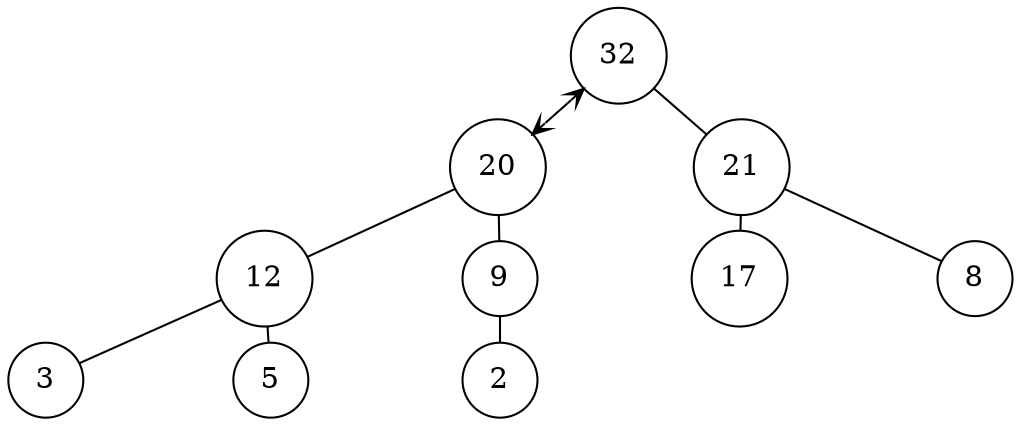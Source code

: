 digraph BT36 {
    nodesep=1;
    ranksep=0.1;
    margin=0;
    graph [ordering="out"]
    node [shape=circle];
    edge [arrowsize=0.8, arrowhead=none, arrowtail=none];
    32 -> 20 [arrowhead="vee", arrowtail="vee", dir="both"];
    32 -> 21;
    20 -> 12;
    20 -> 9;
    21 -> 17;
    21 -> 8;
    12 -> 3;
    12 -> 5;
    9 -> 2 [side="left"];
}